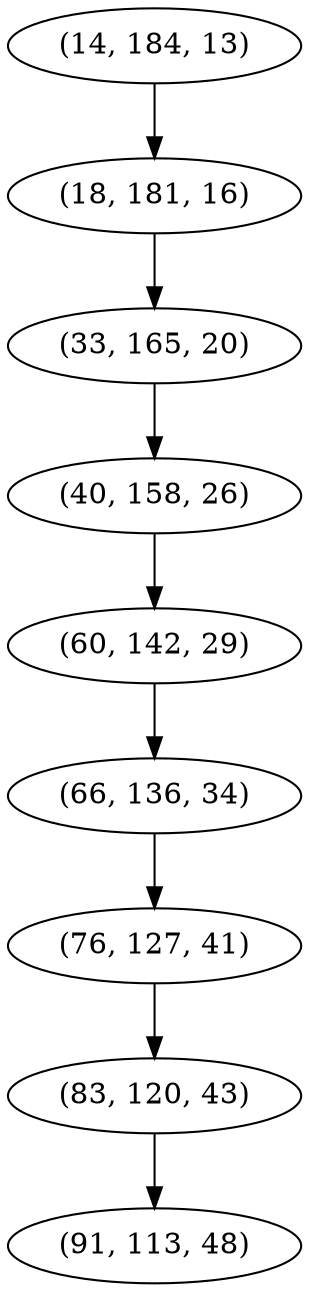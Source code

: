 digraph tree {
    "(14, 184, 13)";
    "(18, 181, 16)";
    "(33, 165, 20)";
    "(40, 158, 26)";
    "(60, 142, 29)";
    "(66, 136, 34)";
    "(76, 127, 41)";
    "(83, 120, 43)";
    "(91, 113, 48)";
    "(14, 184, 13)" -> "(18, 181, 16)";
    "(18, 181, 16)" -> "(33, 165, 20)";
    "(33, 165, 20)" -> "(40, 158, 26)";
    "(40, 158, 26)" -> "(60, 142, 29)";
    "(60, 142, 29)" -> "(66, 136, 34)";
    "(66, 136, 34)" -> "(76, 127, 41)";
    "(76, 127, 41)" -> "(83, 120, 43)";
    "(83, 120, 43)" -> "(91, 113, 48)";
}
